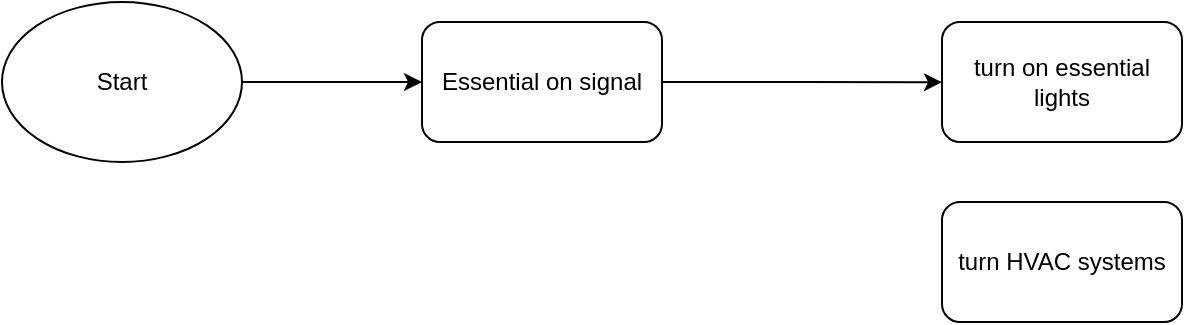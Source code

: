<mxfile version="20.3.7" type="device"><diagram id="7QxWLtIZbWqxfAnvuq0t" name="Page-1"><mxGraphModel dx="716" dy="745" grid="1" gridSize="10" guides="1" tooltips="1" connect="1" arrows="1" fold="1" page="1" pageScale="1" pageWidth="850" pageHeight="1100" math="0" shadow="0"><root><mxCell id="0"/><mxCell id="1" parent="0"/><mxCell id="nGbC6Ne-6cTYb7jRmv0b-5" style="edgeStyle=orthogonalEdgeStyle;rounded=0;orthogonalLoop=1;jettySize=auto;html=1;entryX=0;entryY=0.5;entryDx=0;entryDy=0;" edge="1" parent="1" source="nGbC6Ne-6cTYb7jRmv0b-1" target="nGbC6Ne-6cTYb7jRmv0b-4"><mxGeometry relative="1" as="geometry"/></mxCell><mxCell id="nGbC6Ne-6cTYb7jRmv0b-1" value="Start" style="ellipse;whiteSpace=wrap;html=1;" vertex="1" parent="1"><mxGeometry x="120" y="130" width="120" height="80" as="geometry"/></mxCell><mxCell id="nGbC6Ne-6cTYb7jRmv0b-6" style="edgeStyle=orthogonalEdgeStyle;rounded=0;orthogonalLoop=1;jettySize=auto;html=1;exitX=1;exitY=0.5;exitDx=0;exitDy=0;" edge="1" parent="1" source="nGbC6Ne-6cTYb7jRmv0b-4"><mxGeometry relative="1" as="geometry"><mxPoint x="590" y="170.095" as="targetPoint"/></mxGeometry></mxCell><mxCell id="nGbC6Ne-6cTYb7jRmv0b-4" value="Essential on signal" style="rounded=1;whiteSpace=wrap;html=1;" vertex="1" parent="1"><mxGeometry x="330" y="140" width="120" height="60" as="geometry"/></mxCell><mxCell id="nGbC6Ne-6cTYb7jRmv0b-7" value="turn on essential lights" style="rounded=1;whiteSpace=wrap;html=1;" vertex="1" parent="1"><mxGeometry x="590" y="140" width="120" height="60" as="geometry"/></mxCell><mxCell id="nGbC6Ne-6cTYb7jRmv0b-8" value="turn HVAC systems" style="rounded=1;whiteSpace=wrap;html=1;" vertex="1" parent="1"><mxGeometry x="590" y="230" width="120" height="60" as="geometry"/></mxCell></root></mxGraphModel></diagram></mxfile>